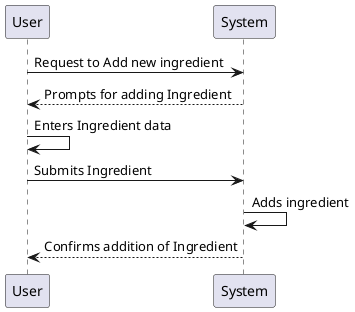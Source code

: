 @startuml
User -> System: Request to Add new ingredient
System --> User: Prompts for adding Ingredient

User -> User: Enters Ingredient data
User -> System: Submits Ingredient
System -> System: Adds ingredient
System --> User: Confirms addition of Ingredient

@enduml
